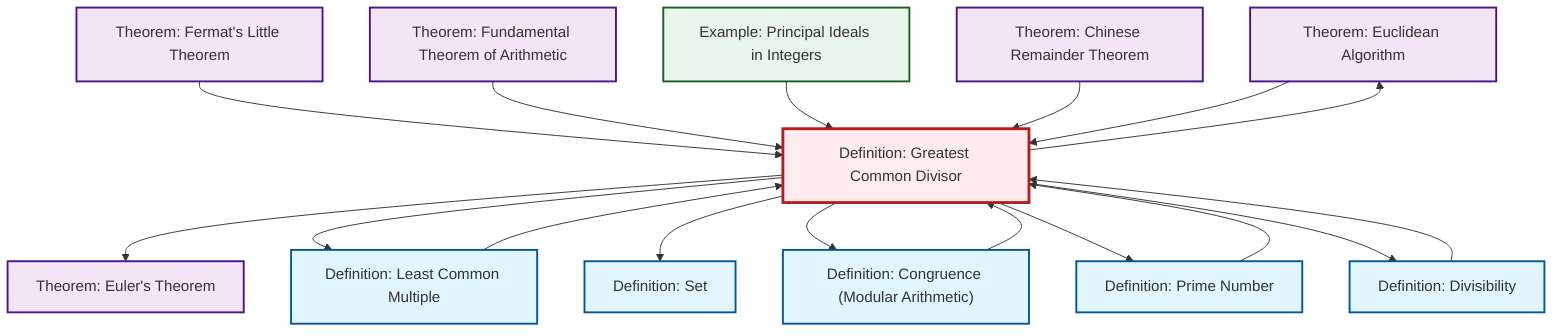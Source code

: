graph TD
    classDef definition fill:#e1f5fe,stroke:#01579b,stroke-width:2px
    classDef theorem fill:#f3e5f5,stroke:#4a148c,stroke-width:2px
    classDef axiom fill:#fff3e0,stroke:#e65100,stroke-width:2px
    classDef example fill:#e8f5e9,stroke:#1b5e20,stroke-width:2px
    classDef current fill:#ffebee,stroke:#b71c1c,stroke-width:3px
    thm-euclidean-algorithm["Theorem: Euclidean Algorithm"]:::theorem
    thm-euler["Theorem: Euler's Theorem"]:::theorem
    def-lcm["Definition: Least Common Multiple"]:::definition
    thm-fundamental-arithmetic["Theorem: Fundamental Theorem of Arithmetic"]:::theorem
    def-prime["Definition: Prime Number"]:::definition
    ex-principal-ideal["Example: Principal Ideals in Integers"]:::example
    thm-fermat-little["Theorem: Fermat's Little Theorem"]:::theorem
    thm-chinese-remainder["Theorem: Chinese Remainder Theorem"]:::theorem
    def-congruence["Definition: Congruence (Modular Arithmetic)"]:::definition
    def-divisibility["Definition: Divisibility"]:::definition
    def-set["Definition: Set"]:::definition
    def-gcd["Definition: Greatest Common Divisor"]:::definition
    thm-fermat-little --> def-gcd
    thm-fundamental-arithmetic --> def-gcd
    def-gcd --> thm-euler
    def-lcm --> def-gcd
    ex-principal-ideal --> def-gcd
    def-gcd --> def-lcm
    def-divisibility --> def-gcd
    def-prime --> def-gcd
    def-gcd --> def-set
    thm-chinese-remainder --> def-gcd
    def-gcd --> thm-euclidean-algorithm
    def-gcd --> def-congruence
    def-gcd --> def-prime
    def-gcd --> def-divisibility
    def-congruence --> def-gcd
    thm-euclidean-algorithm --> def-gcd
    class def-gcd current